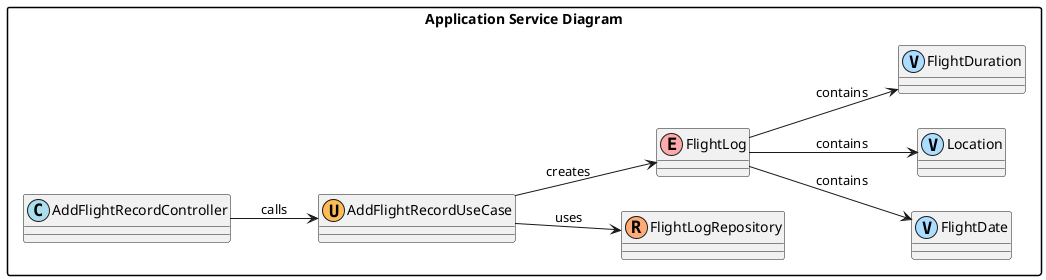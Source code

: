 @startuml AddFlightRecordUseCase
!define CONTROLLER(x) class x << (C, #AADDEE) >>
!define USECASE(x) class x << (U, #FFBB55) >>
!define REPOSITORY(x) class x << (R, #FFAA77) >>
!define ENTITY(x) class x << (E, #FFAAAA) >>
!define VALUE(x) class x << (V, #AADDFF) >>

' ステレオタイプの色設定
skinparam class {
    BackgroundColor<<C>> #AADDEE
    BackgroundColor<<U>> #FFBB55
    BackgroundColor<<R>> #FFAA77
    BackgroundColor<<E>> #FFAAAA
    BackgroundColor<<V>> #AADDFF
}

left to right direction
skinparam packageStyle rect

package "Application Service Diagram" {
    CONTROLLER(AddFlightRecordController)
    USECASE(AddFlightRecordUseCase)
    REPOSITORY(FlightLogRepository)
    ENTITY(FlightLog)
    VALUE(FlightDate)
    VALUE(Location)
    VALUE(FlightDuration)

    AddFlightRecordController --> AddFlightRecordUseCase : calls
    AddFlightRecordUseCase --> FlightLogRepository : uses
    AddFlightRecordUseCase --> FlightLog : creates
    FlightLog --> FlightDate : contains
    FlightLog --> Location : contains
    FlightLog --> FlightDuration : contains
}

@enduml
